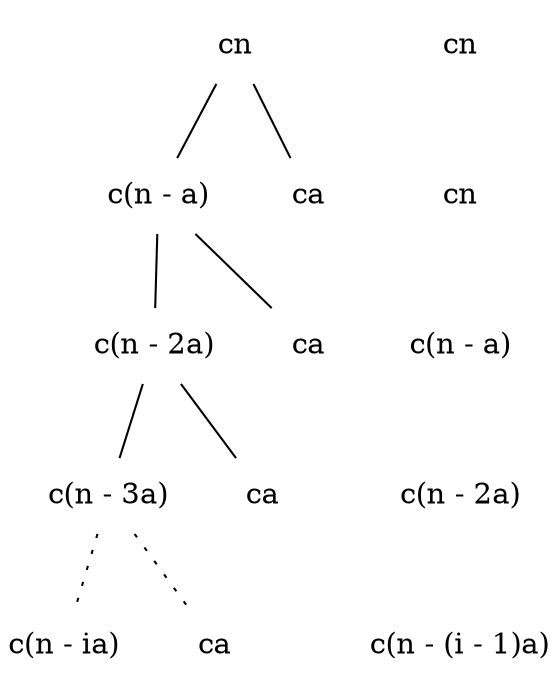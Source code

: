 digraph tree {
  node[shape=none, margin=0.0001];
  edge[dir=none];

  { rank=same;
    a1[label="cn"];
    as[label="cn"];
  }

  { rank=same;
    b1[label="c(n - a)"];
    b2[label="ca"];
    bs[label="cn"];
  }

  { rank=same;
    c1[label="c(n - 2a)"];
    c2[label="ca"];
    cs[label="c(n - a)"];
  }

  { rank=same;
    d1[label="c(n - 3a)"];
    d2[label="ca"];
    ds[label="c(n - 2a)"];
  }

  { rank=same;
    z1[label="c(n - ia)"];
    z2[label="ca"];
    zs[label="c(n - (i - 1)a)"];
  }

  a1 -> b1; a1 -> b2;
  b1 -> c1; b1 -> c2;
  c1 -> d1; c1 -> d2;

  { edge[style=dotted]; d1 -> z1; d1 -> z2; }
  { edge[style=invis]; as -> bs -> cs -> ds -> zs; }
}
